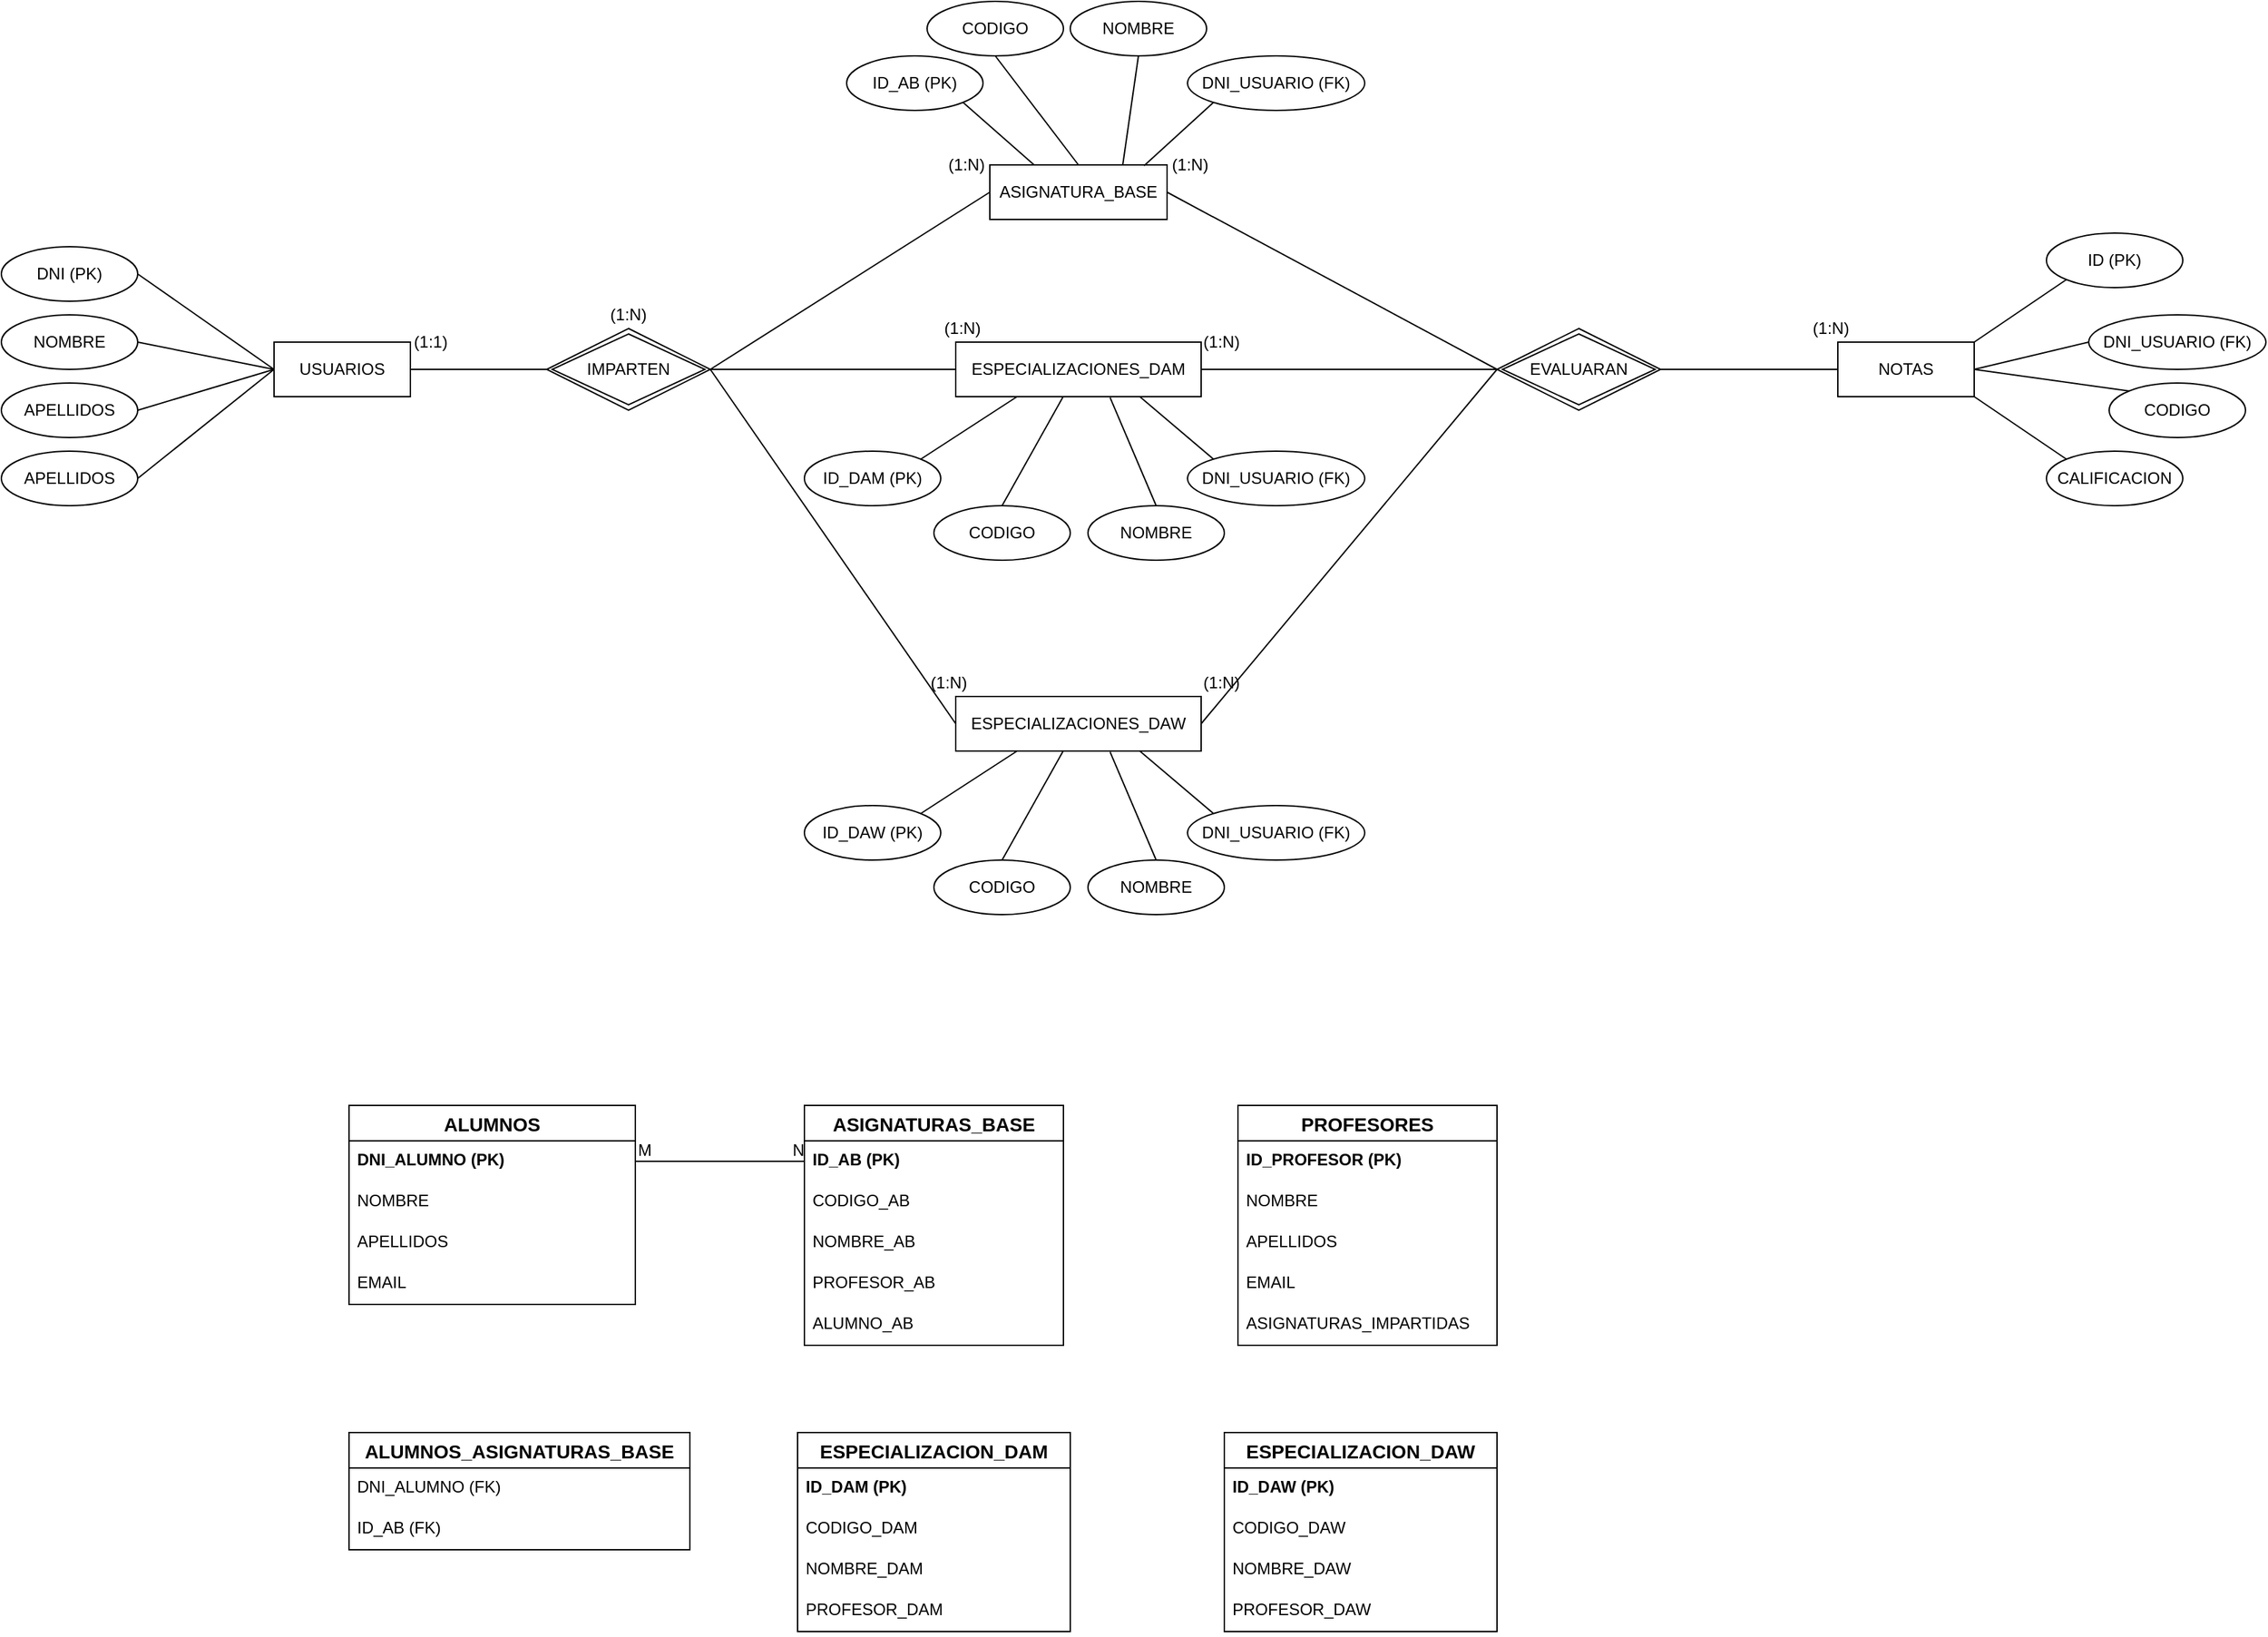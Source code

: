 <mxfile version="20.0.1" type="device"><diagram id="Wk36pe-1TuS6ywpFt4Nf" name="Page-1"><mxGraphModel dx="2425" dy="1843" grid="1" gridSize="10" guides="1" tooltips="1" connect="1" arrows="1" fold="1" page="1" pageScale="1" pageWidth="827" pageHeight="1169" math="0" shadow="0"><root><mxCell id="0"/><mxCell id="1" parent="0"/><mxCell id="DdM4sSryMK0P8P-ZKkRl-7" value="ALUMNOS" style="swimlane;fontStyle=1;childLayout=stackLayout;horizontal=1;startSize=26;horizontalStack=0;resizeParent=1;resizeParentMax=0;resizeLast=0;collapsible=1;marginBottom=0;align=center;fontSize=14;" vertex="1" parent="1"><mxGeometry x="-15" y="310" width="210" height="146" as="geometry"/></mxCell><mxCell id="DdM4sSryMK0P8P-ZKkRl-8" value="DNI_ALUMNO (PK)" style="text;strokeColor=none;fillColor=none;spacingLeft=4;spacingRight=4;overflow=hidden;rotatable=0;points=[[0,0.5],[1,0.5]];portConstraint=eastwest;fontSize=12;fontStyle=1" vertex="1" parent="DdM4sSryMK0P8P-ZKkRl-7"><mxGeometry y="26" width="210" height="30" as="geometry"/></mxCell><mxCell id="DdM4sSryMK0P8P-ZKkRl-9" value="NOMBRE" style="text;strokeColor=none;fillColor=none;spacingLeft=4;spacingRight=4;overflow=hidden;rotatable=0;points=[[0,0.5],[1,0.5]];portConstraint=eastwest;fontSize=12;" vertex="1" parent="DdM4sSryMK0P8P-ZKkRl-7"><mxGeometry y="56" width="210" height="30" as="geometry"/></mxCell><mxCell id="DdM4sSryMK0P8P-ZKkRl-10" value="APELLIDOS" style="text;strokeColor=none;fillColor=none;spacingLeft=4;spacingRight=4;overflow=hidden;rotatable=0;points=[[0,0.5],[1,0.5]];portConstraint=eastwest;fontSize=12;" vertex="1" parent="DdM4sSryMK0P8P-ZKkRl-7"><mxGeometry y="86" width="210" height="30" as="geometry"/></mxCell><mxCell id="DdM4sSryMK0P8P-ZKkRl-27" value="EMAIL" style="text;strokeColor=none;fillColor=none;spacingLeft=4;spacingRight=4;overflow=hidden;rotatable=0;points=[[0,0.5],[1,0.5]];portConstraint=eastwest;fontSize=12;" vertex="1" parent="DdM4sSryMK0P8P-ZKkRl-7"><mxGeometry y="116" width="210" height="30" as="geometry"/></mxCell><mxCell id="DdM4sSryMK0P8P-ZKkRl-11" value="PROFESORES" style="swimlane;fontStyle=1;childLayout=stackLayout;horizontal=1;startSize=26;horizontalStack=0;resizeParent=1;resizeParentMax=0;resizeLast=0;collapsible=1;marginBottom=0;align=center;fontSize=14;" vertex="1" parent="1"><mxGeometry x="637" y="310" width="190" height="176" as="geometry"/></mxCell><mxCell id="DdM4sSryMK0P8P-ZKkRl-12" value="ID_PROFESOR (PK)" style="text;strokeColor=none;fillColor=none;spacingLeft=4;spacingRight=4;overflow=hidden;rotatable=0;points=[[0,0.5],[1,0.5]];portConstraint=eastwest;fontSize=12;fontStyle=1" vertex="1" parent="DdM4sSryMK0P8P-ZKkRl-11"><mxGeometry y="26" width="190" height="30" as="geometry"/></mxCell><mxCell id="DdM4sSryMK0P8P-ZKkRl-13" value="NOMBRE" style="text;strokeColor=none;fillColor=none;spacingLeft=4;spacingRight=4;overflow=hidden;rotatable=0;points=[[0,0.5],[1,0.5]];portConstraint=eastwest;fontSize=12;" vertex="1" parent="DdM4sSryMK0P8P-ZKkRl-11"><mxGeometry y="56" width="190" height="30" as="geometry"/></mxCell><mxCell id="DdM4sSryMK0P8P-ZKkRl-14" value="APELLIDOS" style="text;strokeColor=none;fillColor=none;spacingLeft=4;spacingRight=4;overflow=hidden;rotatable=0;points=[[0,0.5],[1,0.5]];portConstraint=eastwest;fontSize=12;" vertex="1" parent="DdM4sSryMK0P8P-ZKkRl-11"><mxGeometry y="86" width="190" height="30" as="geometry"/></mxCell><mxCell id="DdM4sSryMK0P8P-ZKkRl-29" value="EMAIL" style="text;strokeColor=none;fillColor=none;spacingLeft=4;spacingRight=4;overflow=hidden;rotatable=0;points=[[0,0.5],[1,0.5]];portConstraint=eastwest;fontSize=12;" vertex="1" parent="DdM4sSryMK0P8P-ZKkRl-11"><mxGeometry y="116" width="190" height="30" as="geometry"/></mxCell><mxCell id="DdM4sSryMK0P8P-ZKkRl-30" value="ASIGNATURAS_IMPARTIDAS" style="text;strokeColor=none;fillColor=none;spacingLeft=4;spacingRight=4;overflow=hidden;rotatable=0;points=[[0,0.5],[1,0.5]];portConstraint=eastwest;fontSize=12;" vertex="1" parent="DdM4sSryMK0P8P-ZKkRl-11"><mxGeometry y="146" width="190" height="30" as="geometry"/></mxCell><mxCell id="DdM4sSryMK0P8P-ZKkRl-15" value="ASIGNATURAS_BASE" style="swimlane;fontStyle=1;childLayout=stackLayout;horizontal=1;startSize=26;horizontalStack=0;resizeParent=1;resizeParentMax=0;resizeLast=0;collapsible=1;marginBottom=0;align=center;fontSize=14;" vertex="1" parent="1"><mxGeometry x="319" y="310" width="190" height="176" as="geometry"/></mxCell><mxCell id="DdM4sSryMK0P8P-ZKkRl-16" value="ID_AB (PK)" style="text;strokeColor=none;fillColor=none;spacingLeft=4;spacingRight=4;overflow=hidden;rotatable=0;points=[[0,0.5],[1,0.5]];portConstraint=eastwest;fontSize=12;fontStyle=1" vertex="1" parent="DdM4sSryMK0P8P-ZKkRl-15"><mxGeometry y="26" width="190" height="30" as="geometry"/></mxCell><mxCell id="DdM4sSryMK0P8P-ZKkRl-33" value="CODIGO_AB" style="text;strokeColor=none;fillColor=none;spacingLeft=4;spacingRight=4;overflow=hidden;rotatable=0;points=[[0,0.5],[1,0.5]];portConstraint=eastwest;fontSize=12;" vertex="1" parent="DdM4sSryMK0P8P-ZKkRl-15"><mxGeometry y="56" width="190" height="30" as="geometry"/></mxCell><mxCell id="DdM4sSryMK0P8P-ZKkRl-17" value="NOMBRE_AB" style="text;strokeColor=none;fillColor=none;spacingLeft=4;spacingRight=4;overflow=hidden;rotatable=0;points=[[0,0.5],[1,0.5]];portConstraint=eastwest;fontSize=12;" vertex="1" parent="DdM4sSryMK0P8P-ZKkRl-15"><mxGeometry y="86" width="190" height="30" as="geometry"/></mxCell><mxCell id="DdM4sSryMK0P8P-ZKkRl-18" value="PROFESOR_AB" style="text;strokeColor=none;fillColor=none;spacingLeft=4;spacingRight=4;overflow=hidden;rotatable=0;points=[[0,0.5],[1,0.5]];portConstraint=eastwest;fontSize=12;" vertex="1" parent="DdM4sSryMK0P8P-ZKkRl-15"><mxGeometry y="116" width="190" height="30" as="geometry"/></mxCell><mxCell id="DdM4sSryMK0P8P-ZKkRl-32" value="ALUMNO_AB" style="text;strokeColor=none;fillColor=none;spacingLeft=4;spacingRight=4;overflow=hidden;rotatable=0;points=[[0,0.5],[1,0.5]];portConstraint=eastwest;fontSize=12;" vertex="1" parent="DdM4sSryMK0P8P-ZKkRl-15"><mxGeometry y="146" width="190" height="30" as="geometry"/></mxCell><mxCell id="DdM4sSryMK0P8P-ZKkRl-23" value="ESPECIALIZACION_DAM" style="swimlane;fontStyle=1;childLayout=stackLayout;horizontal=1;startSize=26;horizontalStack=0;resizeParent=1;resizeParentMax=0;resizeLast=0;collapsible=1;marginBottom=0;align=center;fontSize=14;" vertex="1" parent="1"><mxGeometry x="314" y="550" width="200" height="146" as="geometry"/></mxCell><mxCell id="DdM4sSryMK0P8P-ZKkRl-24" value="ID_DAM (PK)" style="text;strokeColor=none;fillColor=none;spacingLeft=4;spacingRight=4;overflow=hidden;rotatable=0;points=[[0,0.5],[1,0.5]];portConstraint=eastwest;fontSize=12;fontStyle=1" vertex="1" parent="DdM4sSryMK0P8P-ZKkRl-23"><mxGeometry y="26" width="200" height="30" as="geometry"/></mxCell><mxCell id="DdM4sSryMK0P8P-ZKkRl-25" value="CODIGO_DAM" style="text;strokeColor=none;fillColor=none;spacingLeft=4;spacingRight=4;overflow=hidden;rotatable=0;points=[[0,0.5],[1,0.5]];portConstraint=eastwest;fontSize=12;" vertex="1" parent="DdM4sSryMK0P8P-ZKkRl-23"><mxGeometry y="56" width="200" height="30" as="geometry"/></mxCell><mxCell id="DdM4sSryMK0P8P-ZKkRl-26" value="NOMBRE_DAM" style="text;strokeColor=none;fillColor=none;spacingLeft=4;spacingRight=4;overflow=hidden;rotatable=0;points=[[0,0.5],[1,0.5]];portConstraint=eastwest;fontSize=12;" vertex="1" parent="DdM4sSryMK0P8P-ZKkRl-23"><mxGeometry y="86" width="200" height="30" as="geometry"/></mxCell><mxCell id="DdM4sSryMK0P8P-ZKkRl-34" value="PROFESOR_DAM" style="text;strokeColor=none;fillColor=none;spacingLeft=4;spacingRight=4;overflow=hidden;rotatable=0;points=[[0,0.5],[1,0.5]];portConstraint=eastwest;fontSize=12;" vertex="1" parent="DdM4sSryMK0P8P-ZKkRl-23"><mxGeometry y="116" width="200" height="30" as="geometry"/></mxCell><mxCell id="DdM4sSryMK0P8P-ZKkRl-37" value="ESPECIALIZACION_DAW" style="swimlane;fontStyle=1;childLayout=stackLayout;horizontal=1;startSize=26;horizontalStack=0;resizeParent=1;resizeParentMax=0;resizeLast=0;collapsible=1;marginBottom=0;align=center;fontSize=14;" vertex="1" parent="1"><mxGeometry x="627" y="550" width="200" height="146" as="geometry"/></mxCell><mxCell id="DdM4sSryMK0P8P-ZKkRl-38" value="ID_DAW (PK)" style="text;strokeColor=none;fillColor=none;spacingLeft=4;spacingRight=4;overflow=hidden;rotatable=0;points=[[0,0.5],[1,0.5]];portConstraint=eastwest;fontSize=12;fontStyle=1" vertex="1" parent="DdM4sSryMK0P8P-ZKkRl-37"><mxGeometry y="26" width="200" height="30" as="geometry"/></mxCell><mxCell id="DdM4sSryMK0P8P-ZKkRl-39" value="CODIGO_DAW" style="text;strokeColor=none;fillColor=none;spacingLeft=4;spacingRight=4;overflow=hidden;rotatable=0;points=[[0,0.5],[1,0.5]];portConstraint=eastwest;fontSize=12;" vertex="1" parent="DdM4sSryMK0P8P-ZKkRl-37"><mxGeometry y="56" width="200" height="30" as="geometry"/></mxCell><mxCell id="DdM4sSryMK0P8P-ZKkRl-40" value="NOMBRE_DAW" style="text;strokeColor=none;fillColor=none;spacingLeft=4;spacingRight=4;overflow=hidden;rotatable=0;points=[[0,0.5],[1,0.5]];portConstraint=eastwest;fontSize=12;" vertex="1" parent="DdM4sSryMK0P8P-ZKkRl-37"><mxGeometry y="86" width="200" height="30" as="geometry"/></mxCell><mxCell id="DdM4sSryMK0P8P-ZKkRl-41" value="PROFESOR_DAW" style="text;strokeColor=none;fillColor=none;spacingLeft=4;spacingRight=4;overflow=hidden;rotatable=0;points=[[0,0.5],[1,0.5]];portConstraint=eastwest;fontSize=12;" vertex="1" parent="DdM4sSryMK0P8P-ZKkRl-37"><mxGeometry y="116" width="200" height="30" as="geometry"/></mxCell><mxCell id="DdM4sSryMK0P8P-ZKkRl-48" value="" style="endArrow=none;html=1;rounded=0;exitX=1;exitY=0.5;exitDx=0;exitDy=0;entryX=0;entryY=0.5;entryDx=0;entryDy=0;" edge="1" parent="1" source="DdM4sSryMK0P8P-ZKkRl-8" target="DdM4sSryMK0P8P-ZKkRl-16"><mxGeometry relative="1" as="geometry"><mxPoint x="430" y="540" as="sourcePoint"/><mxPoint x="590" y="540" as="targetPoint"/></mxGeometry></mxCell><mxCell id="DdM4sSryMK0P8P-ZKkRl-49" value="M" style="resizable=0;html=1;align=left;verticalAlign=bottom;" connectable="0" vertex="1" parent="DdM4sSryMK0P8P-ZKkRl-48"><mxGeometry x="-1" relative="1" as="geometry"/></mxCell><mxCell id="DdM4sSryMK0P8P-ZKkRl-50" value="N" style="resizable=0;html=1;align=right;verticalAlign=bottom;" connectable="0" vertex="1" parent="DdM4sSryMK0P8P-ZKkRl-48"><mxGeometry x="1" relative="1" as="geometry"/></mxCell><mxCell id="DdM4sSryMK0P8P-ZKkRl-51" value="ALUMNOS_ASIGNATURAS_BASE" style="swimlane;fontStyle=1;childLayout=stackLayout;horizontal=1;startSize=26;horizontalStack=0;resizeParent=1;resizeParentMax=0;resizeLast=0;collapsible=1;marginBottom=0;align=center;fontSize=14;" vertex="1" parent="1"><mxGeometry x="-15" y="550" width="250" height="86" as="geometry"/></mxCell><mxCell id="DdM4sSryMK0P8P-ZKkRl-52" value="DNI_ALUMNO (FK)" style="text;strokeColor=none;fillColor=none;spacingLeft=4;spacingRight=4;overflow=hidden;rotatable=0;points=[[0,0.5],[1,0.5]];portConstraint=eastwest;fontSize=12;fontStyle=0" vertex="1" parent="DdM4sSryMK0P8P-ZKkRl-51"><mxGeometry y="26" width="250" height="30" as="geometry"/></mxCell><mxCell id="DdM4sSryMK0P8P-ZKkRl-53" value="ID_AB (FK)" style="text;strokeColor=none;fillColor=none;spacingLeft=4;spacingRight=4;overflow=hidden;rotatable=0;points=[[0,0.5],[1,0.5]];portConstraint=eastwest;fontSize=12;" vertex="1" parent="DdM4sSryMK0P8P-ZKkRl-51"><mxGeometry y="56" width="250" height="30" as="geometry"/></mxCell><mxCell id="DdM4sSryMK0P8P-ZKkRl-58" value="USUARIOS" style="whiteSpace=wrap;html=1;align=center;" vertex="1" parent="1"><mxGeometry x="-70" y="-250" width="100" height="40" as="geometry"/></mxCell><mxCell id="DdM4sSryMK0P8P-ZKkRl-59" value="IMPARTEN" style="shape=rhombus;double=1;perimeter=rhombusPerimeter;whiteSpace=wrap;html=1;align=center;" vertex="1" parent="1"><mxGeometry x="130" y="-260" width="120" height="60" as="geometry"/></mxCell><mxCell id="DdM4sSryMK0P8P-ZKkRl-60" value="ASIGNATURA_BASE" style="whiteSpace=wrap;html=1;align=center;" vertex="1" parent="1"><mxGeometry x="455" y="-380" width="130" height="40" as="geometry"/></mxCell><mxCell id="DdM4sSryMK0P8P-ZKkRl-61" value="EVALUARAN" style="shape=rhombus;double=1;perimeter=rhombusPerimeter;whiteSpace=wrap;html=1;align=center;" vertex="1" parent="1"><mxGeometry x="827" y="-260" width="120" height="60" as="geometry"/></mxCell><mxCell id="DdM4sSryMK0P8P-ZKkRl-62" value="NOTAS" style="whiteSpace=wrap;html=1;align=center;" vertex="1" parent="1"><mxGeometry x="1077" y="-250" width="100" height="40" as="geometry"/></mxCell><mxCell id="DdM4sSryMK0P8P-ZKkRl-63" value="ESPECIALIZACIONES_DAM" style="whiteSpace=wrap;html=1;align=center;" vertex="1" parent="1"><mxGeometry x="430" y="-250" width="180" height="40" as="geometry"/></mxCell><mxCell id="DdM4sSryMK0P8P-ZKkRl-64" value="ESPECIALIZACIONES_DAW" style="whiteSpace=wrap;html=1;align=center;" vertex="1" parent="1"><mxGeometry x="430" y="10" width="180" height="40" as="geometry"/></mxCell><mxCell id="DdM4sSryMK0P8P-ZKkRl-67" value="" style="endArrow=none;html=1;rounded=0;exitX=1;exitY=0.5;exitDx=0;exitDy=0;" edge="1" parent="1" source="DdM4sSryMK0P8P-ZKkRl-58" target="DdM4sSryMK0P8P-ZKkRl-59"><mxGeometry relative="1" as="geometry"><mxPoint x="480" y="-50" as="sourcePoint"/><mxPoint x="640" y="-50" as="targetPoint"/></mxGeometry></mxCell><mxCell id="DdM4sSryMK0P8P-ZKkRl-68" value="" style="endArrow=none;html=1;rounded=0;exitX=1;exitY=0.5;exitDx=0;exitDy=0;entryX=0;entryY=0.5;entryDx=0;entryDy=0;" edge="1" parent="1" source="DdM4sSryMK0P8P-ZKkRl-59" target="DdM4sSryMK0P8P-ZKkRl-60"><mxGeometry relative="1" as="geometry"><mxPoint x="590" y="-50" as="sourcePoint"/><mxPoint x="750" y="-50" as="targetPoint"/></mxGeometry></mxCell><mxCell id="DdM4sSryMK0P8P-ZKkRl-69" value="" style="endArrow=none;html=1;rounded=0;exitX=1;exitY=0.5;exitDx=0;exitDy=0;entryX=0;entryY=0.5;entryDx=0;entryDy=0;" edge="1" parent="1" source="DdM4sSryMK0P8P-ZKkRl-59" target="DdM4sSryMK0P8P-ZKkRl-63"><mxGeometry relative="1" as="geometry"><mxPoint x="370" y="-220" as="sourcePoint"/><mxPoint x="480" y="-300" as="targetPoint"/></mxGeometry></mxCell><mxCell id="DdM4sSryMK0P8P-ZKkRl-70" value="" style="endArrow=none;html=1;rounded=0;exitX=1;exitY=0.5;exitDx=0;exitDy=0;entryX=0;entryY=0.5;entryDx=0;entryDy=0;" edge="1" parent="1" source="DdM4sSryMK0P8P-ZKkRl-59" target="DdM4sSryMK0P8P-ZKkRl-64"><mxGeometry relative="1" as="geometry"><mxPoint x="370" y="-220" as="sourcePoint"/><mxPoint x="440" y="-220" as="targetPoint"/></mxGeometry></mxCell><mxCell id="DdM4sSryMK0P8P-ZKkRl-71" value="" style="endArrow=none;html=1;rounded=0;exitX=1;exitY=0.5;exitDx=0;exitDy=0;entryX=0;entryY=0.5;entryDx=0;entryDy=0;" edge="1" parent="1" source="DdM4sSryMK0P8P-ZKkRl-60" target="DdM4sSryMK0P8P-ZKkRl-61"><mxGeometry relative="1" as="geometry"><mxPoint x="590" y="-50" as="sourcePoint"/><mxPoint x="750" y="-50" as="targetPoint"/></mxGeometry></mxCell><mxCell id="DdM4sSryMK0P8P-ZKkRl-72" value="" style="endArrow=none;html=1;rounded=0;exitX=1;exitY=0.5;exitDx=0;exitDy=0;entryX=0;entryY=0.5;entryDx=0;entryDy=0;" edge="1" parent="1" source="DdM4sSryMK0P8P-ZKkRl-63" target="DdM4sSryMK0P8P-ZKkRl-61"><mxGeometry relative="1" as="geometry"><mxPoint x="590" y="-50" as="sourcePoint"/><mxPoint x="750" y="-50" as="targetPoint"/></mxGeometry></mxCell><mxCell id="DdM4sSryMK0P8P-ZKkRl-73" value="" style="endArrow=none;html=1;rounded=0;exitX=1;exitY=0.5;exitDx=0;exitDy=0;entryX=0;entryY=0.5;entryDx=0;entryDy=0;" edge="1" parent="1" source="DdM4sSryMK0P8P-ZKkRl-64" target="DdM4sSryMK0P8P-ZKkRl-61"><mxGeometry relative="1" as="geometry"><mxPoint x="590" y="-50" as="sourcePoint"/><mxPoint x="750" y="-50" as="targetPoint"/></mxGeometry></mxCell><mxCell id="DdM4sSryMK0P8P-ZKkRl-74" value="" style="endArrow=none;html=1;rounded=0;exitX=1;exitY=0.5;exitDx=0;exitDy=0;entryX=0;entryY=0.5;entryDx=0;entryDy=0;" edge="1" parent="1" source="DdM4sSryMK0P8P-ZKkRl-61" target="DdM4sSryMK0P8P-ZKkRl-62"><mxGeometry relative="1" as="geometry"><mxPoint x="697" y="-50" as="sourcePoint"/><mxPoint x="857" y="-50" as="targetPoint"/></mxGeometry></mxCell><mxCell id="DdM4sSryMK0P8P-ZKkRl-75" value="(1:1)" style="text;html=1;strokeColor=none;fillColor=none;align=center;verticalAlign=middle;whiteSpace=wrap;rounded=0;" vertex="1" parent="1"><mxGeometry x="20" y="-260" width="50" height="20" as="geometry"/></mxCell><mxCell id="DdM4sSryMK0P8P-ZKkRl-76" value="(1:N)" style="text;html=1;strokeColor=none;fillColor=none;align=center;verticalAlign=middle;whiteSpace=wrap;rounded=0;" vertex="1" parent="1"><mxGeometry x="413" y="-390" width="50" height="20" as="geometry"/></mxCell><mxCell id="DdM4sSryMK0P8P-ZKkRl-77" value="(1:N)" style="text;html=1;strokeColor=none;fillColor=none;align=center;verticalAlign=middle;whiteSpace=wrap;rounded=0;" vertex="1" parent="1"><mxGeometry x="165" y="-280" width="50" height="20" as="geometry"/></mxCell><mxCell id="DdM4sSryMK0P8P-ZKkRl-78" value="(1:N)" style="text;html=1;strokeColor=none;fillColor=none;align=center;verticalAlign=middle;whiteSpace=wrap;rounded=0;" vertex="1" parent="1"><mxGeometry x="410" y="-270" width="50" height="20" as="geometry"/></mxCell><mxCell id="DdM4sSryMK0P8P-ZKkRl-79" value="(1:N)" style="text;html=1;strokeColor=none;fillColor=none;align=center;verticalAlign=middle;whiteSpace=wrap;rounded=0;" vertex="1" parent="1"><mxGeometry x="400" y="-10" width="50" height="20" as="geometry"/></mxCell><mxCell id="DdM4sSryMK0P8P-ZKkRl-81" value="(1:N)" style="text;html=1;strokeColor=none;fillColor=none;align=center;verticalAlign=middle;whiteSpace=wrap;rounded=0;" vertex="1" parent="1"><mxGeometry x="600" y="-10" width="50" height="20" as="geometry"/></mxCell><mxCell id="DdM4sSryMK0P8P-ZKkRl-82" value="(1:N)" style="text;html=1;strokeColor=none;fillColor=none;align=center;verticalAlign=middle;whiteSpace=wrap;rounded=0;" vertex="1" parent="1"><mxGeometry x="600" y="-260" width="50" height="20" as="geometry"/></mxCell><mxCell id="DdM4sSryMK0P8P-ZKkRl-83" value="(1:N)" style="text;html=1;strokeColor=none;fillColor=none;align=center;verticalAlign=middle;whiteSpace=wrap;rounded=0;" vertex="1" parent="1"><mxGeometry x="577" y="-390" width="50" height="20" as="geometry"/></mxCell><mxCell id="DdM4sSryMK0P8P-ZKkRl-84" value="(1:N)" style="text;html=1;strokeColor=none;fillColor=none;align=center;verticalAlign=middle;whiteSpace=wrap;rounded=0;" vertex="1" parent="1"><mxGeometry x="1047" y="-270" width="50" height="20" as="geometry"/></mxCell><mxCell id="DdM4sSryMK0P8P-ZKkRl-88" value="DNI (PK)" style="ellipse;whiteSpace=wrap;html=1;align=center;" vertex="1" parent="1"><mxGeometry x="-270" y="-320" width="100" height="40" as="geometry"/></mxCell><mxCell id="DdM4sSryMK0P8P-ZKkRl-89" value="" style="endArrow=none;html=1;rounded=0;entryX=0;entryY=0.5;entryDx=0;entryDy=0;exitX=1;exitY=0.5;exitDx=0;exitDy=0;" edge="1" parent="1" source="DdM4sSryMK0P8P-ZKkRl-88" target="DdM4sSryMK0P8P-ZKkRl-58"><mxGeometry relative="1" as="geometry"><mxPoint x="-100" y="-300" as="sourcePoint"/><mxPoint x="-45" y="-250" as="targetPoint"/></mxGeometry></mxCell><mxCell id="DdM4sSryMK0P8P-ZKkRl-90" value="NOMBRE" style="ellipse;whiteSpace=wrap;html=1;align=center;" vertex="1" parent="1"><mxGeometry x="-270" y="-270" width="100" height="40" as="geometry"/></mxCell><mxCell id="DdM4sSryMK0P8P-ZKkRl-91" value="" style="endArrow=none;html=1;rounded=0;entryX=0;entryY=0.5;entryDx=0;entryDy=0;exitX=1;exitY=0.5;exitDx=0;exitDy=0;" edge="1" parent="1" source="DdM4sSryMK0P8P-ZKkRl-90"><mxGeometry relative="1" as="geometry"><mxPoint x="-120" y="-250" as="sourcePoint"/><mxPoint x="-70" y="-230" as="targetPoint"/></mxGeometry></mxCell><mxCell id="DdM4sSryMK0P8P-ZKkRl-92" value="APELLIDOS" style="ellipse;whiteSpace=wrap;html=1;align=center;" vertex="1" parent="1"><mxGeometry x="-270" y="-220" width="100" height="40" as="geometry"/></mxCell><mxCell id="DdM4sSryMK0P8P-ZKkRl-93" value="" style="endArrow=none;html=1;rounded=0;entryX=0;entryY=0.5;entryDx=0;entryDy=0;exitX=1;exitY=0.5;exitDx=0;exitDy=0;" edge="1" parent="1" source="DdM4sSryMK0P8P-ZKkRl-92"><mxGeometry relative="1" as="geometry"><mxPoint x="-140" y="-220" as="sourcePoint"/><mxPoint x="-70" y="-230" as="targetPoint"/></mxGeometry></mxCell><mxCell id="DdM4sSryMK0P8P-ZKkRl-96" value="APELLIDOS" style="ellipse;whiteSpace=wrap;html=1;align=center;" vertex="1" parent="1"><mxGeometry x="-270" y="-170" width="100" height="40" as="geometry"/></mxCell><mxCell id="DdM4sSryMK0P8P-ZKkRl-97" value="" style="endArrow=none;html=1;rounded=0;entryX=0;entryY=0.5;entryDx=0;entryDy=0;exitX=1;exitY=0.5;exitDx=0;exitDy=0;" edge="1" parent="1" source="DdM4sSryMK0P8P-ZKkRl-96"><mxGeometry relative="1" as="geometry"><mxPoint x="-120" y="-160" as="sourcePoint"/><mxPoint x="-70" y="-230" as="targetPoint"/></mxGeometry></mxCell><mxCell id="DdM4sSryMK0P8P-ZKkRl-98" value="ID_AB (PK)" style="ellipse;whiteSpace=wrap;html=1;align=center;" vertex="1" parent="1"><mxGeometry x="350" y="-460" width="100" height="40" as="geometry"/></mxCell><mxCell id="DdM4sSryMK0P8P-ZKkRl-99" value="" style="endArrow=none;html=1;rounded=0;exitX=1;exitY=1;exitDx=0;exitDy=0;entryX=0.25;entryY=0;entryDx=0;entryDy=0;" edge="1" parent="1" source="DdM4sSryMK0P8P-ZKkRl-98" target="DdM4sSryMK0P8P-ZKkRl-60"><mxGeometry relative="1" as="geometry"><mxPoint x="640" y="-240" as="sourcePoint"/><mxPoint x="800" y="-240" as="targetPoint"/></mxGeometry></mxCell><mxCell id="DdM4sSryMK0P8P-ZKkRl-100" value="CODIGO" style="ellipse;whiteSpace=wrap;html=1;align=center;" vertex="1" parent="1"><mxGeometry x="409" y="-500" width="100" height="40" as="geometry"/></mxCell><mxCell id="DdM4sSryMK0P8P-ZKkRl-101" value="" style="endArrow=none;html=1;rounded=0;entryX=0.5;entryY=0;entryDx=0;entryDy=0;exitX=0.5;exitY=1;exitDx=0;exitDy=0;" edge="1" parent="1" source="DdM4sSryMK0P8P-ZKkRl-100" target="DdM4sSryMK0P8P-ZKkRl-60"><mxGeometry relative="1" as="geometry"><mxPoint x="490" y="-460" as="sourcePoint"/><mxPoint x="537.5" y="-430" as="targetPoint"/></mxGeometry></mxCell><mxCell id="DdM4sSryMK0P8P-ZKkRl-102" value="NOMBRE" style="ellipse;whiteSpace=wrap;html=1;align=center;" vertex="1" parent="1"><mxGeometry x="514" y="-500" width="100" height="40" as="geometry"/></mxCell><mxCell id="DdM4sSryMK0P8P-ZKkRl-103" value="" style="endArrow=none;html=1;rounded=0;exitX=0.5;exitY=1;exitDx=0;exitDy=0;entryX=0.75;entryY=0;entryDx=0;entryDy=0;" edge="1" parent="1" source="DdM4sSryMK0P8P-ZKkRl-102" target="DdM4sSryMK0P8P-ZKkRl-60"><mxGeometry relative="1" as="geometry"><mxPoint x="804" y="-280" as="sourcePoint"/><mxPoint x="651.5" y="-420" as="targetPoint"/></mxGeometry></mxCell><mxCell id="DdM4sSryMK0P8P-ZKkRl-104" value="DNI_USUARIO (FK)" style="ellipse;whiteSpace=wrap;html=1;align=center;" vertex="1" parent="1"><mxGeometry x="600" y="-460" width="130" height="40" as="geometry"/></mxCell><mxCell id="DdM4sSryMK0P8P-ZKkRl-105" value="" style="endArrow=none;html=1;rounded=0;exitX=0;exitY=1;exitDx=0;exitDy=0;entryX=0.87;entryY=0.017;entryDx=0;entryDy=0;entryPerimeter=0;" edge="1" parent="1" source="DdM4sSryMK0P8P-ZKkRl-104" target="DdM4sSryMK0P8P-ZKkRl-60"><mxGeometry relative="1" as="geometry"><mxPoint x="890" y="-240" as="sourcePoint"/><mxPoint x="737.5" y="-380" as="targetPoint"/></mxGeometry></mxCell><mxCell id="DdM4sSryMK0P8P-ZKkRl-106" value="ID_DAW (PK)" style="ellipse;whiteSpace=wrap;html=1;align=center;" vertex="1" parent="1"><mxGeometry x="319" y="90" width="100" height="40" as="geometry"/></mxCell><mxCell id="DdM4sSryMK0P8P-ZKkRl-107" value="" style="endArrow=none;html=1;rounded=0;exitX=0.25;exitY=1;exitDx=0;exitDy=0;entryX=1;entryY=0;entryDx=0;entryDy=0;" edge="1" parent="1" source="DdM4sSryMK0P8P-ZKkRl-64" target="DdM4sSryMK0P8P-ZKkRl-106"><mxGeometry relative="1" as="geometry"><mxPoint x="630" y="390" as="sourcePoint"/><mxPoint x="477.5" y="250" as="targetPoint"/></mxGeometry></mxCell><mxCell id="DdM4sSryMK0P8P-ZKkRl-108" value="CODIGO" style="ellipse;whiteSpace=wrap;html=1;align=center;" vertex="1" parent="1"><mxGeometry x="414" y="130" width="100" height="40" as="geometry"/></mxCell><mxCell id="DdM4sSryMK0P8P-ZKkRl-109" value="" style="endArrow=none;html=1;rounded=0;entryX=0.5;entryY=0;entryDx=0;entryDy=0;" edge="1" parent="1" source="DdM4sSryMK0P8P-ZKkRl-64" target="DdM4sSryMK0P8P-ZKkRl-108"><mxGeometry relative="1" as="geometry"><mxPoint x="480" y="170" as="sourcePoint"/><mxPoint x="510" y="250" as="targetPoint"/></mxGeometry></mxCell><mxCell id="DdM4sSryMK0P8P-ZKkRl-110" value="NOMBRE" style="ellipse;whiteSpace=wrap;html=1;align=center;" vertex="1" parent="1"><mxGeometry x="527" y="130" width="100" height="40" as="geometry"/></mxCell><mxCell id="DdM4sSryMK0P8P-ZKkRl-111" value="" style="endArrow=none;html=1;rounded=0;exitX=0.629;exitY=1.017;exitDx=0;exitDy=0;entryX=0.5;entryY=0;entryDx=0;entryDy=0;exitPerimeter=0;" edge="1" parent="1" source="DdM4sSryMK0P8P-ZKkRl-64" target="DdM4sSryMK0P8P-ZKkRl-110"><mxGeometry relative="1" as="geometry"><mxPoint x="794" y="350" as="sourcePoint"/><mxPoint x="542.5" y="250" as="targetPoint"/></mxGeometry></mxCell><mxCell id="DdM4sSryMK0P8P-ZKkRl-112" value="DNI_USUARIO (FK)" style="ellipse;whiteSpace=wrap;html=1;align=center;" vertex="1" parent="1"><mxGeometry x="600" y="90" width="130" height="40" as="geometry"/></mxCell><mxCell id="DdM4sSryMK0P8P-ZKkRl-113" value="" style="endArrow=none;html=1;rounded=0;exitX=0;exitY=0;exitDx=0;exitDy=0;entryX=0.75;entryY=1;entryDx=0;entryDy=0;" edge="1" parent="1" source="DdM4sSryMK0P8P-ZKkRl-112" target="DdM4sSryMK0P8P-ZKkRl-64"><mxGeometry relative="1" as="geometry"><mxPoint x="880" y="390" as="sourcePoint"/><mxPoint x="558.1" y="250.68" as="targetPoint"/></mxGeometry></mxCell><mxCell id="DdM4sSryMK0P8P-ZKkRl-114" value="ID_DAM (PK)" style="ellipse;whiteSpace=wrap;html=1;align=center;" vertex="1" parent="1"><mxGeometry x="319" y="-170" width="100" height="40" as="geometry"/></mxCell><mxCell id="DdM4sSryMK0P8P-ZKkRl-115" value="" style="endArrow=none;html=1;rounded=0;exitX=0.25;exitY=1;exitDx=0;exitDy=0;entryX=1;entryY=0;entryDx=0;entryDy=0;" edge="1" parent="1" target="DdM4sSryMK0P8P-ZKkRl-114"><mxGeometry relative="1" as="geometry"><mxPoint x="475.0" y="-210" as="sourcePoint"/><mxPoint x="477.5" y="-10" as="targetPoint"/></mxGeometry></mxCell><mxCell id="DdM4sSryMK0P8P-ZKkRl-116" value="CODIGO" style="ellipse;whiteSpace=wrap;html=1;align=center;" vertex="1" parent="1"><mxGeometry x="414" y="-130" width="100" height="40" as="geometry"/></mxCell><mxCell id="DdM4sSryMK0P8P-ZKkRl-117" value="" style="endArrow=none;html=1;rounded=0;entryX=0.5;entryY=0;entryDx=0;entryDy=0;" edge="1" parent="1" target="DdM4sSryMK0P8P-ZKkRl-116"><mxGeometry relative="1" as="geometry"><mxPoint x="508.8" y="-210" as="sourcePoint"/><mxPoint x="510" y="-10" as="targetPoint"/></mxGeometry></mxCell><mxCell id="DdM4sSryMK0P8P-ZKkRl-118" value="NOMBRE" style="ellipse;whiteSpace=wrap;html=1;align=center;" vertex="1" parent="1"><mxGeometry x="527" y="-130" width="100" height="40" as="geometry"/></mxCell><mxCell id="DdM4sSryMK0P8P-ZKkRl-119" value="" style="endArrow=none;html=1;rounded=0;exitX=0.629;exitY=1.017;exitDx=0;exitDy=0;entryX=0.5;entryY=0;entryDx=0;entryDy=0;exitPerimeter=0;" edge="1" parent="1" target="DdM4sSryMK0P8P-ZKkRl-118"><mxGeometry relative="1" as="geometry"><mxPoint x="543.22" y="-209.32" as="sourcePoint"/><mxPoint x="542.5" y="-10" as="targetPoint"/></mxGeometry></mxCell><mxCell id="DdM4sSryMK0P8P-ZKkRl-120" value="DNI_USUARIO (FK)" style="ellipse;whiteSpace=wrap;html=1;align=center;" vertex="1" parent="1"><mxGeometry x="600" y="-170" width="130" height="40" as="geometry"/></mxCell><mxCell id="DdM4sSryMK0P8P-ZKkRl-121" value="" style="endArrow=none;html=1;rounded=0;exitX=0;exitY=0;exitDx=0;exitDy=0;entryX=0.75;entryY=1;entryDx=0;entryDy=0;" edge="1" parent="1" source="DdM4sSryMK0P8P-ZKkRl-120"><mxGeometry relative="1" as="geometry"><mxPoint x="880" y="130" as="sourcePoint"/><mxPoint x="565.0" y="-210" as="targetPoint"/></mxGeometry></mxCell><mxCell id="DdM4sSryMK0P8P-ZKkRl-122" value="ID (PK)" style="ellipse;whiteSpace=wrap;html=1;align=center;" vertex="1" parent="1"><mxGeometry x="1230" y="-330" width="100" height="40" as="geometry"/></mxCell><mxCell id="DdM4sSryMK0P8P-ZKkRl-123" value="" style="endArrow=none;html=1;rounded=0;exitX=1;exitY=0;exitDx=0;exitDy=0;entryX=0;entryY=1;entryDx=0;entryDy=0;" edge="1" parent="1" target="DdM4sSryMK0P8P-ZKkRl-122" source="DdM4sSryMK0P8P-ZKkRl-62"><mxGeometry relative="1" as="geometry"><mxPoint x="1136.0" y="-150" as="sourcePoint"/><mxPoint x="1138.5" y="50" as="targetPoint"/></mxGeometry></mxCell><mxCell id="DdM4sSryMK0P8P-ZKkRl-124" value="CODIGO" style="ellipse;whiteSpace=wrap;html=1;align=center;" vertex="1" parent="1"><mxGeometry x="1276" y="-220" width="100" height="40" as="geometry"/></mxCell><mxCell id="DdM4sSryMK0P8P-ZKkRl-125" value="" style="endArrow=none;html=1;rounded=0;entryX=0;entryY=0;entryDx=0;entryDy=0;exitX=1;exitY=0.5;exitDx=0;exitDy=0;" edge="1" parent="1" target="DdM4sSryMK0P8P-ZKkRl-124" source="DdM4sSryMK0P8P-ZKkRl-62"><mxGeometry relative="1" as="geometry"><mxPoint x="1169.8" y="-150" as="sourcePoint"/><mxPoint x="1171" y="50" as="targetPoint"/></mxGeometry></mxCell><mxCell id="DdM4sSryMK0P8P-ZKkRl-126" value="CALIFICACION" style="ellipse;whiteSpace=wrap;html=1;align=center;" vertex="1" parent="1"><mxGeometry x="1230" y="-170" width="100" height="40" as="geometry"/></mxCell><mxCell id="DdM4sSryMK0P8P-ZKkRl-127" value="" style="endArrow=none;html=1;rounded=0;exitX=1;exitY=1;exitDx=0;exitDy=0;entryX=0;entryY=0;entryDx=0;entryDy=0;" edge="1" parent="1" target="DdM4sSryMK0P8P-ZKkRl-126" source="DdM4sSryMK0P8P-ZKkRl-62"><mxGeometry relative="1" as="geometry"><mxPoint x="1204.22" y="-149.32" as="sourcePoint"/><mxPoint x="1203.5" y="50" as="targetPoint"/></mxGeometry></mxCell><mxCell id="DdM4sSryMK0P8P-ZKkRl-128" value="DNI_USUARIO (FK)" style="ellipse;whiteSpace=wrap;html=1;align=center;" vertex="1" parent="1"><mxGeometry x="1261" y="-270" width="130" height="40" as="geometry"/></mxCell><mxCell id="DdM4sSryMK0P8P-ZKkRl-129" value="" style="endArrow=none;html=1;rounded=0;exitX=0;exitY=0.5;exitDx=0;exitDy=0;entryX=1;entryY=0.5;entryDx=0;entryDy=0;" edge="1" parent="1" source="DdM4sSryMK0P8P-ZKkRl-128" target="DdM4sSryMK0P8P-ZKkRl-62"><mxGeometry relative="1" as="geometry"><mxPoint x="1541" y="190" as="sourcePoint"/><mxPoint x="1226.0" y="-150" as="targetPoint"/></mxGeometry></mxCell></root></mxGraphModel></diagram></mxfile>